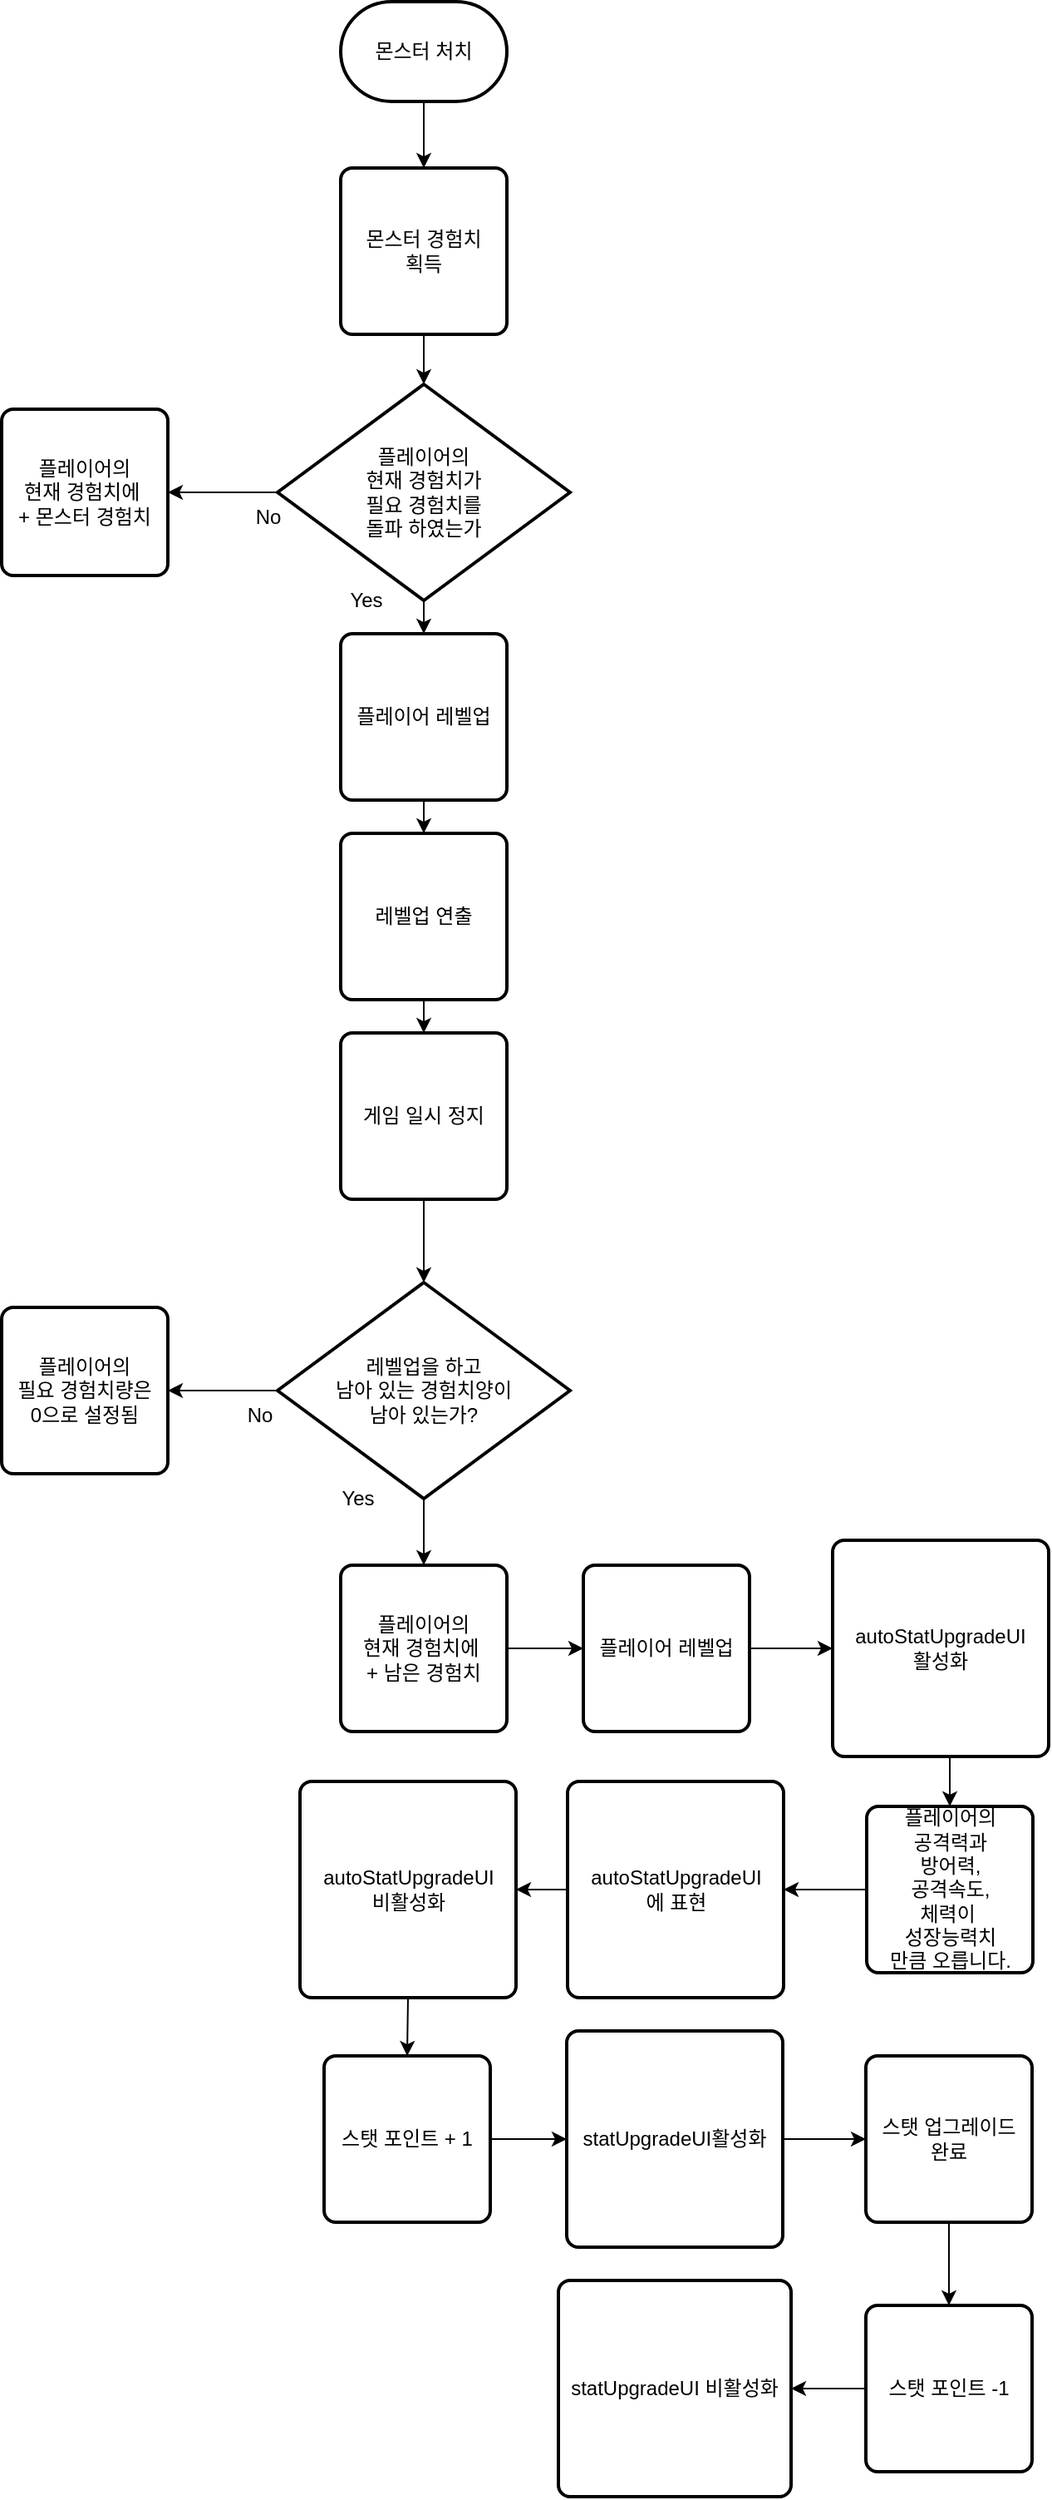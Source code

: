 <mxfile version="13.9.9" type="device"><diagram id="BPQIh8BNUx6F0Ux9ehzs" name="페이지-1"><mxGraphModel dx="1086" dy="806" grid="1" gridSize="10" guides="1" tooltips="1" connect="1" arrows="1" fold="1" page="1" pageScale="1" pageWidth="827" pageHeight="1169" math="0" shadow="0"><root><mxCell id="0"/><mxCell id="1" parent="0"/><mxCell id="hW3qafTq6VAFj1mpaDRv-8" style="edgeStyle=orthogonalEdgeStyle;rounded=0;orthogonalLoop=1;jettySize=auto;html=1;exitX=0.5;exitY=1;exitDx=0;exitDy=0;exitPerimeter=0;entryX=0.5;entryY=0;entryDx=0;entryDy=0;" parent="1" source="hW3qafTq6VAFj1mpaDRv-1" target="hW3qafTq6VAFj1mpaDRv-2" edge="1"><mxGeometry relative="1" as="geometry"/></mxCell><mxCell id="hW3qafTq6VAFj1mpaDRv-1" value="몬스터 처치" style="strokeWidth=2;html=1;shape=mxgraph.flowchart.terminator;whiteSpace=wrap;" parent="1" vertex="1"><mxGeometry x="314" y="90" width="100" height="60" as="geometry"/></mxCell><mxCell id="hW3qafTq6VAFj1mpaDRv-9" style="edgeStyle=orthogonalEdgeStyle;rounded=0;orthogonalLoop=1;jettySize=auto;html=1;exitX=0.5;exitY=1;exitDx=0;exitDy=0;entryX=0.5;entryY=0;entryDx=0;entryDy=0;entryPerimeter=0;" parent="1" source="hW3qafTq6VAFj1mpaDRv-2" target="hW3qafTq6VAFj1mpaDRv-3" edge="1"><mxGeometry relative="1" as="geometry"/></mxCell><mxCell id="hW3qafTq6VAFj1mpaDRv-2" value="몬스터 경험치&lt;br&gt;획득" style="rounded=1;whiteSpace=wrap;html=1;absoluteArcSize=1;arcSize=14;strokeWidth=2;" parent="1" vertex="1"><mxGeometry x="314" y="190" width="100" height="100" as="geometry"/></mxCell><mxCell id="hW3qafTq6VAFj1mpaDRv-7" style="edgeStyle=orthogonalEdgeStyle;rounded=0;orthogonalLoop=1;jettySize=auto;html=1;exitX=0;exitY=0.5;exitDx=0;exitDy=0;exitPerimeter=0;entryX=1;entryY=0.5;entryDx=0;entryDy=0;" parent="1" source="hW3qafTq6VAFj1mpaDRv-3" target="hW3qafTq6VAFj1mpaDRv-6" edge="1"><mxGeometry relative="1" as="geometry"/></mxCell><mxCell id="hW3qafTq6VAFj1mpaDRv-11" style="edgeStyle=orthogonalEdgeStyle;rounded=0;orthogonalLoop=1;jettySize=auto;html=1;exitX=0.5;exitY=1;exitDx=0;exitDy=0;exitPerimeter=0;entryX=0.5;entryY=0;entryDx=0;entryDy=0;" parent="1" source="hW3qafTq6VAFj1mpaDRv-3" target="hW3qafTq6VAFj1mpaDRv-10" edge="1"><mxGeometry relative="1" as="geometry"/></mxCell><mxCell id="hW3qafTq6VAFj1mpaDRv-3" value="플레이어의&lt;br&gt;현재 경험치가 &lt;br&gt;필요 경험치를 &lt;br&gt;돌파 하였는가" style="strokeWidth=2;html=1;shape=mxgraph.flowchart.decision;whiteSpace=wrap;" parent="1" vertex="1"><mxGeometry x="276" y="320" width="176" height="130" as="geometry"/></mxCell><mxCell id="hW3qafTq6VAFj1mpaDRv-4" value="No" style="text;html=1;align=center;verticalAlign=middle;resizable=0;points=[];autosize=1;" parent="1" vertex="1"><mxGeometry x="255" y="390" width="30" height="20" as="geometry"/></mxCell><mxCell id="hW3qafTq6VAFj1mpaDRv-5" value="Yes" style="text;html=1;align=center;verticalAlign=middle;resizable=0;points=[];autosize=1;" parent="1" vertex="1"><mxGeometry x="309" y="440" width="40" height="20" as="geometry"/></mxCell><mxCell id="hW3qafTq6VAFj1mpaDRv-6" value="플레이어의&lt;br&gt;현재 경험치에&amp;nbsp;&lt;br&gt;+ 몬스터 경험치" style="rounded=1;whiteSpace=wrap;html=1;absoluteArcSize=1;arcSize=14;strokeWidth=2;" parent="1" vertex="1"><mxGeometry x="110" y="335" width="100" height="100" as="geometry"/></mxCell><mxCell id="hW3qafTq6VAFj1mpaDRv-56" style="edgeStyle=orthogonalEdgeStyle;rounded=0;orthogonalLoop=1;jettySize=auto;html=1;exitX=0.5;exitY=1;exitDx=0;exitDy=0;entryX=0.5;entryY=0;entryDx=0;entryDy=0;" parent="1" source="hW3qafTq6VAFj1mpaDRv-10" target="hW3qafTq6VAFj1mpaDRv-55" edge="1"><mxGeometry relative="1" as="geometry"/></mxCell><mxCell id="hW3qafTq6VAFj1mpaDRv-10" value="플레이어 레벨업" style="rounded=1;whiteSpace=wrap;html=1;absoluteArcSize=1;arcSize=14;strokeWidth=2;" parent="1" vertex="1"><mxGeometry x="314" y="470" width="100" height="100" as="geometry"/></mxCell><mxCell id="hW3qafTq6VAFj1mpaDRv-17" style="edgeStyle=orthogonalEdgeStyle;rounded=0;orthogonalLoop=1;jettySize=auto;html=1;exitX=0.5;exitY=1;exitDx=0;exitDy=0;exitPerimeter=0;entryX=0.5;entryY=0;entryDx=0;entryDy=0;" parent="1" source="hW3qafTq6VAFj1mpaDRv-12" target="hW3qafTq6VAFj1mpaDRv-16" edge="1"><mxGeometry relative="1" as="geometry"/></mxCell><mxCell id="hW3qafTq6VAFj1mpaDRv-20" style="edgeStyle=orthogonalEdgeStyle;rounded=0;orthogonalLoop=1;jettySize=auto;html=1;exitX=0;exitY=0.5;exitDx=0;exitDy=0;exitPerimeter=0;entryX=1;entryY=0.5;entryDx=0;entryDy=0;" parent="1" source="hW3qafTq6VAFj1mpaDRv-12" target="hW3qafTq6VAFj1mpaDRv-19" edge="1"><mxGeometry relative="1" as="geometry"/></mxCell><mxCell id="hW3qafTq6VAFj1mpaDRv-12" value="레벨업을 하고&lt;br&gt;남아 있는 경험치양이&lt;br&gt;남아 있는가?" style="strokeWidth=2;html=1;shape=mxgraph.flowchart.decision;whiteSpace=wrap;" parent="1" vertex="1"><mxGeometry x="276" y="860" width="176" height="130" as="geometry"/></mxCell><mxCell id="hW3qafTq6VAFj1mpaDRv-13" value="No" style="text;html=1;align=center;verticalAlign=middle;resizable=0;points=[];autosize=1;" parent="1" vertex="1"><mxGeometry x="250" y="930" width="30" height="20" as="geometry"/></mxCell><mxCell id="hW3qafTq6VAFj1mpaDRv-14" value="Yes" style="text;html=1;align=center;verticalAlign=middle;resizable=0;points=[];autosize=1;" parent="1" vertex="1"><mxGeometry x="304" y="980" width="40" height="20" as="geometry"/></mxCell><mxCell id="hW3qafTq6VAFj1mpaDRv-47" style="edgeStyle=orthogonalEdgeStyle;rounded=0;orthogonalLoop=1;jettySize=auto;html=1;exitX=1;exitY=0.5;exitDx=0;exitDy=0;entryX=0;entryY=0.5;entryDx=0;entryDy=0;" parent="1" source="hW3qafTq6VAFj1mpaDRv-16" target="hW3qafTq6VAFj1mpaDRv-22" edge="1"><mxGeometry relative="1" as="geometry"/></mxCell><mxCell id="hW3qafTq6VAFj1mpaDRv-16" value="플레이어의&lt;br&gt;현재 경험치에&amp;nbsp;&lt;br&gt;+ 남은 경험치" style="rounded=1;whiteSpace=wrap;html=1;absoluteArcSize=1;arcSize=14;strokeWidth=2;" parent="1" vertex="1"><mxGeometry x="314" y="1030" width="100" height="100" as="geometry"/></mxCell><mxCell id="hW3qafTq6VAFj1mpaDRv-19" value="플레이어의&lt;br&gt;필요 경험치량은&lt;br&gt;0으로 설정됨" style="rounded=1;whiteSpace=wrap;html=1;absoluteArcSize=1;arcSize=14;strokeWidth=2;" parent="1" vertex="1"><mxGeometry x="110" y="875" width="100" height="100" as="geometry"/></mxCell><mxCell id="hW3qafTq6VAFj1mpaDRv-48" style="edgeStyle=orthogonalEdgeStyle;rounded=0;orthogonalLoop=1;jettySize=auto;html=1;exitX=1;exitY=0.5;exitDx=0;exitDy=0;entryX=0;entryY=0.5;entryDx=0;entryDy=0;" parent="1" source="hW3qafTq6VAFj1mpaDRv-22" target="hW3qafTq6VAFj1mpaDRv-28" edge="1"><mxGeometry relative="1" as="geometry"/></mxCell><mxCell id="hW3qafTq6VAFj1mpaDRv-22" value="플레이어 레벨업" style="rounded=1;whiteSpace=wrap;html=1;absoluteArcSize=1;arcSize=14;strokeWidth=2;" parent="1" vertex="1"><mxGeometry x="460" y="1030" width="100" height="100" as="geometry"/></mxCell><mxCell id="hW3qafTq6VAFj1mpaDRv-49" style="edgeStyle=orthogonalEdgeStyle;rounded=0;orthogonalLoop=1;jettySize=auto;html=1;exitX=0;exitY=0.5;exitDx=0;exitDy=0;" parent="1" source="hW3qafTq6VAFj1mpaDRv-24" target="hW3qafTq6VAFj1mpaDRv-34" edge="1"><mxGeometry relative="1" as="geometry"/></mxCell><mxCell id="hW3qafTq6VAFj1mpaDRv-24" value="플레이어의&lt;br&gt;공격력과&lt;br&gt;방어력,&lt;br&gt;공격속도,&lt;br&gt;체력이&amp;nbsp;&lt;br&gt;성장능력치&lt;br&gt;만큼 오릅니다." style="rounded=1;whiteSpace=wrap;html=1;absoluteArcSize=1;arcSize=14;strokeWidth=2;" parent="1" vertex="1"><mxGeometry x="630.5" y="1175" width="100" height="100" as="geometry"/></mxCell><mxCell id="hW3qafTq6VAFj1mpaDRv-51" style="edgeStyle=orthogonalEdgeStyle;rounded=0;orthogonalLoop=1;jettySize=auto;html=1;exitX=1;exitY=0.5;exitDx=0;exitDy=0;entryX=0;entryY=0.5;entryDx=0;entryDy=0;" parent="1" source="hW3qafTq6VAFj1mpaDRv-26" target="hW3qafTq6VAFj1mpaDRv-39" edge="1"><mxGeometry relative="1" as="geometry"/></mxCell><mxCell id="hW3qafTq6VAFj1mpaDRv-26" value="스탯 포인트 + 1" style="rounded=1;whiteSpace=wrap;html=1;absoluteArcSize=1;arcSize=14;strokeWidth=2;" parent="1" vertex="1"><mxGeometry x="304" y="1325" width="100" height="100" as="geometry"/></mxCell><mxCell id="hW3qafTq6VAFj1mpaDRv-32" style="edgeStyle=orthogonalEdgeStyle;rounded=0;orthogonalLoop=1;jettySize=auto;html=1;exitX=0.5;exitY=1;exitDx=0;exitDy=0;entryX=0.5;entryY=0;entryDx=0;entryDy=0;" parent="1" source="hW3qafTq6VAFj1mpaDRv-28" target="hW3qafTq6VAFj1mpaDRv-24" edge="1"><mxGeometry relative="1" as="geometry"/></mxCell><mxCell id="hW3qafTq6VAFj1mpaDRv-28" value="&lt;span style=&quot;text-align: left&quot;&gt;autoStatUpgradeUI&lt;br&gt;활성화&lt;br&gt;&lt;/span&gt;" style="rounded=1;whiteSpace=wrap;html=1;absoluteArcSize=1;arcSize=14;strokeWidth=2;" parent="1" vertex="1"><mxGeometry x="610" y="1015" width="130" height="130" as="geometry"/></mxCell><mxCell id="hW3qafTq6VAFj1mpaDRv-54" style="edgeStyle=orthogonalEdgeStyle;rounded=0;orthogonalLoop=1;jettySize=auto;html=1;exitX=0;exitY=0.5;exitDx=0;exitDy=0;entryX=1;entryY=0.5;entryDx=0;entryDy=0;" parent="1" source="hW3qafTq6VAFj1mpaDRv-33" target="hW3qafTq6VAFj1mpaDRv-45" edge="1"><mxGeometry relative="1" as="geometry"/></mxCell><mxCell id="hW3qafTq6VAFj1mpaDRv-33" value="스탯 포인트 -1" style="rounded=1;whiteSpace=wrap;html=1;absoluteArcSize=1;arcSize=14;strokeWidth=2;" parent="1" vertex="1"><mxGeometry x="630" y="1475" width="100" height="100" as="geometry"/></mxCell><mxCell id="hW3qafTq6VAFj1mpaDRv-50" style="edgeStyle=orthogonalEdgeStyle;rounded=0;orthogonalLoop=1;jettySize=auto;html=1;exitX=0;exitY=0.5;exitDx=0;exitDy=0;entryX=1;entryY=0.5;entryDx=0;entryDy=0;" parent="1" source="hW3qafTq6VAFj1mpaDRv-34" target="hW3qafTq6VAFj1mpaDRv-36" edge="1"><mxGeometry relative="1" as="geometry"/></mxCell><mxCell id="hW3qafTq6VAFj1mpaDRv-34" value="&lt;span style=&quot;text-align: left&quot;&gt;autoStatUpgradeUI&lt;br&gt;에 표현&lt;br&gt;&lt;/span&gt;" style="rounded=1;whiteSpace=wrap;html=1;absoluteArcSize=1;arcSize=14;strokeWidth=2;" parent="1" vertex="1"><mxGeometry x="450.5" y="1160" width="130" height="130" as="geometry"/></mxCell><mxCell id="hW3qafTq6VAFj1mpaDRv-38" style="edgeStyle=orthogonalEdgeStyle;rounded=0;orthogonalLoop=1;jettySize=auto;html=1;exitX=0.5;exitY=1;exitDx=0;exitDy=0;entryX=0.5;entryY=0;entryDx=0;entryDy=0;" parent="1" source="hW3qafTq6VAFj1mpaDRv-36" target="hW3qafTq6VAFj1mpaDRv-26" edge="1"><mxGeometry relative="1" as="geometry"/></mxCell><mxCell id="hW3qafTq6VAFj1mpaDRv-36" value="&lt;span style=&quot;text-align: left&quot;&gt;autoStatUpgradeUI&lt;br&gt;비활성화&lt;br&gt;&lt;/span&gt;" style="rounded=1;whiteSpace=wrap;html=1;absoluteArcSize=1;arcSize=14;strokeWidth=2;" parent="1" vertex="1"><mxGeometry x="289.5" y="1160" width="130" height="130" as="geometry"/></mxCell><mxCell id="hW3qafTq6VAFj1mpaDRv-52" style="edgeStyle=orthogonalEdgeStyle;rounded=0;orthogonalLoop=1;jettySize=auto;html=1;exitX=1;exitY=0.5;exitDx=0;exitDy=0;entryX=0;entryY=0.5;entryDx=0;entryDy=0;" parent="1" source="hW3qafTq6VAFj1mpaDRv-39" target="hW3qafTq6VAFj1mpaDRv-42" edge="1"><mxGeometry relative="1" as="geometry"/></mxCell><mxCell id="hW3qafTq6VAFj1mpaDRv-39" value="&lt;span style=&quot;text-align: left&quot;&gt;statUpgradeUI활성화&lt;br&gt;&lt;/span&gt;" style="rounded=1;whiteSpace=wrap;html=1;absoluteArcSize=1;arcSize=14;strokeWidth=2;" parent="1" vertex="1"><mxGeometry x="450" y="1310" width="130" height="130" as="geometry"/></mxCell><mxCell id="hW3qafTq6VAFj1mpaDRv-53" style="edgeStyle=orthogonalEdgeStyle;rounded=0;orthogonalLoop=1;jettySize=auto;html=1;exitX=0.5;exitY=1;exitDx=0;exitDy=0;entryX=0.5;entryY=0;entryDx=0;entryDy=0;" parent="1" source="hW3qafTq6VAFj1mpaDRv-42" target="hW3qafTq6VAFj1mpaDRv-33" edge="1"><mxGeometry relative="1" as="geometry"/></mxCell><mxCell id="hW3qafTq6VAFj1mpaDRv-42" value="스탯 업그레이드&lt;br&gt;완료" style="rounded=1;whiteSpace=wrap;html=1;absoluteArcSize=1;arcSize=14;strokeWidth=2;" parent="1" vertex="1"><mxGeometry x="630" y="1325" width="100" height="100" as="geometry"/></mxCell><mxCell id="hW3qafTq6VAFj1mpaDRv-45" value="&lt;span style=&quot;text-align: left&quot;&gt;statUpgradeUI 비활성화&lt;br&gt;&lt;/span&gt;" style="rounded=1;whiteSpace=wrap;html=1;absoluteArcSize=1;arcSize=14;strokeWidth=2;" parent="1" vertex="1"><mxGeometry x="445" y="1460" width="140" height="130" as="geometry"/></mxCell><mxCell id="hW3qafTq6VAFj1mpaDRv-58" style="edgeStyle=orthogonalEdgeStyle;rounded=0;orthogonalLoop=1;jettySize=auto;html=1;exitX=0.5;exitY=1;exitDx=0;exitDy=0;entryX=0.5;entryY=0;entryDx=0;entryDy=0;" parent="1" source="hW3qafTq6VAFj1mpaDRv-55" target="hW3qafTq6VAFj1mpaDRv-57" edge="1"><mxGeometry relative="1" as="geometry"/></mxCell><mxCell id="hW3qafTq6VAFj1mpaDRv-55" value="레벨업 연출" style="rounded=1;whiteSpace=wrap;html=1;absoluteArcSize=1;arcSize=14;strokeWidth=2;" parent="1" vertex="1"><mxGeometry x="314" y="590" width="100" height="100" as="geometry"/></mxCell><mxCell id="hW3qafTq6VAFj1mpaDRv-59" style="edgeStyle=orthogonalEdgeStyle;rounded=0;orthogonalLoop=1;jettySize=auto;html=1;exitX=0.5;exitY=1;exitDx=0;exitDy=0;" parent="1" source="hW3qafTq6VAFj1mpaDRv-57" target="hW3qafTq6VAFj1mpaDRv-12" edge="1"><mxGeometry relative="1" as="geometry"/></mxCell><mxCell id="hW3qafTq6VAFj1mpaDRv-57" value="게임 일시 정지" style="rounded=1;whiteSpace=wrap;html=1;absoluteArcSize=1;arcSize=14;strokeWidth=2;" parent="1" vertex="1"><mxGeometry x="314" y="710" width="100" height="100" as="geometry"/></mxCell></root></mxGraphModel></diagram></mxfile>